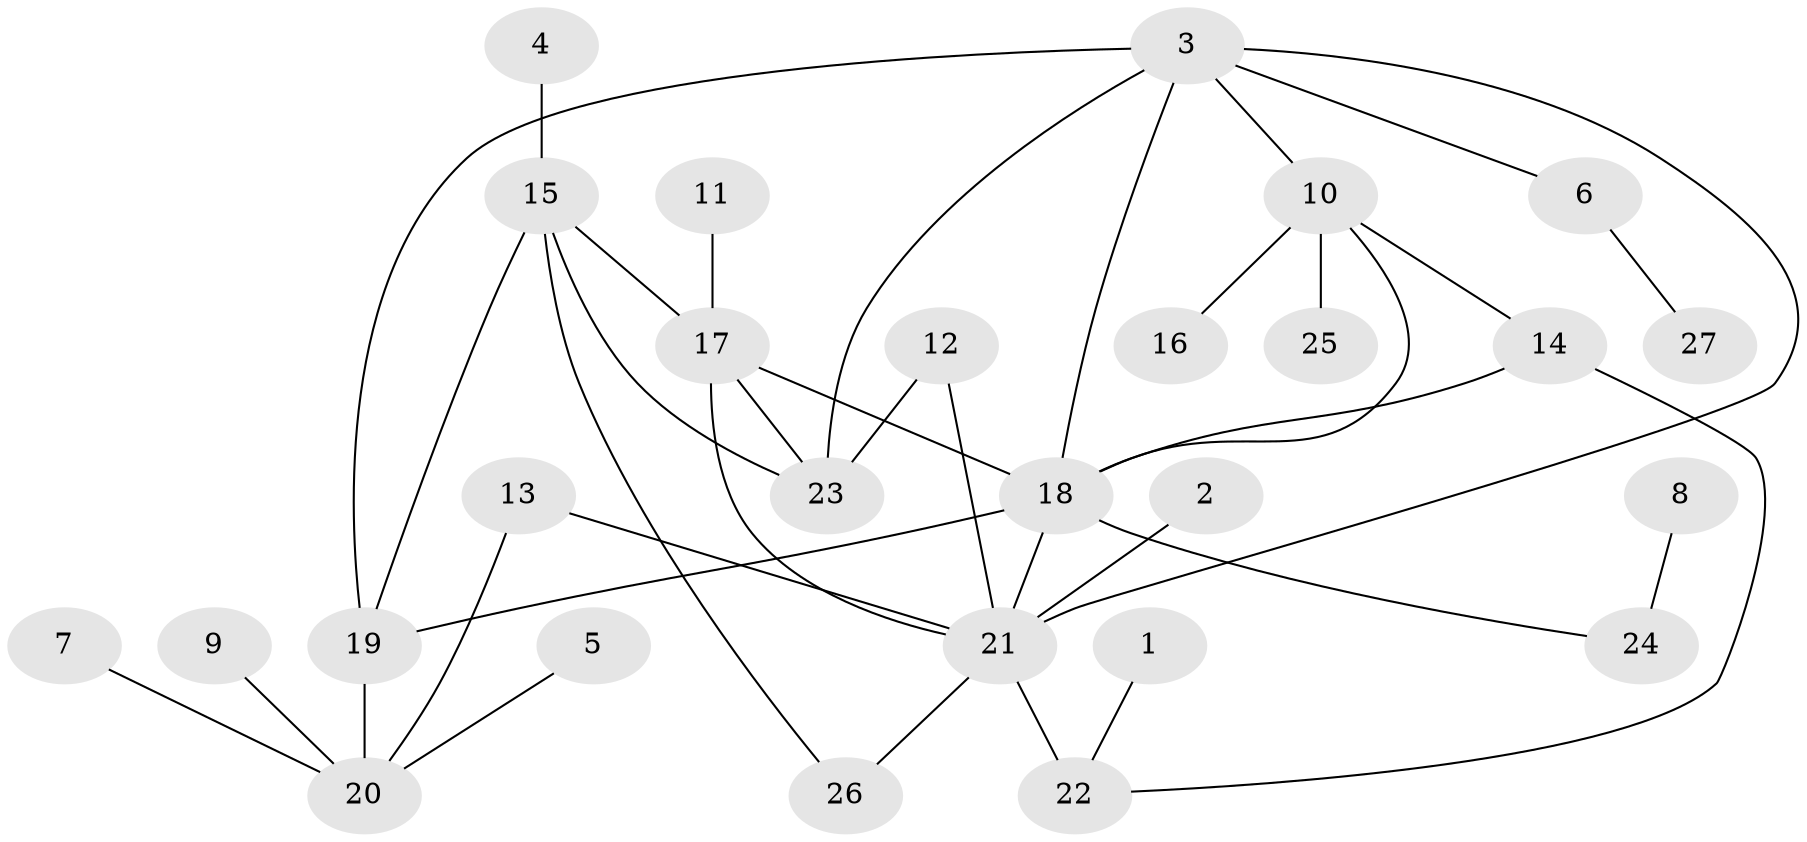 // original degree distribution, {7: 0.047619047619047616, 6: 0.047619047619047616, 4: 0.07936507936507936, 5: 0.047619047619047616, 3: 0.09523809523809523, 11: 0.015873015873015872, 2: 0.14285714285714285, 1: 0.5238095238095238}
// Generated by graph-tools (version 1.1) at 2025/37/03/04/25 23:37:49]
// undirected, 27 vertices, 38 edges
graph export_dot {
  node [color=gray90,style=filled];
  1;
  2;
  3;
  4;
  5;
  6;
  7;
  8;
  9;
  10;
  11;
  12;
  13;
  14;
  15;
  16;
  17;
  18;
  19;
  20;
  21;
  22;
  23;
  24;
  25;
  26;
  27;
  1 -- 22 [weight=1.0];
  2 -- 21 [weight=1.0];
  3 -- 6 [weight=1.0];
  3 -- 10 [weight=1.0];
  3 -- 18 [weight=1.0];
  3 -- 19 [weight=1.0];
  3 -- 21 [weight=1.0];
  3 -- 23 [weight=1.0];
  4 -- 15 [weight=1.0];
  5 -- 20 [weight=1.0];
  6 -- 27 [weight=1.0];
  7 -- 20 [weight=1.0];
  8 -- 24 [weight=1.0];
  9 -- 20 [weight=1.0];
  10 -- 14 [weight=1.0];
  10 -- 16 [weight=1.0];
  10 -- 18 [weight=1.0];
  10 -- 25 [weight=1.0];
  11 -- 17 [weight=1.0];
  12 -- 21 [weight=1.0];
  12 -- 23 [weight=1.0];
  13 -- 20 [weight=1.0];
  13 -- 21 [weight=1.0];
  14 -- 18 [weight=1.0];
  14 -- 22 [weight=1.0];
  15 -- 17 [weight=1.0];
  15 -- 19 [weight=1.0];
  15 -- 23 [weight=1.0];
  15 -- 26 [weight=1.0];
  17 -- 18 [weight=1.0];
  17 -- 21 [weight=1.0];
  17 -- 23 [weight=1.0];
  18 -- 19 [weight=2.0];
  18 -- 21 [weight=1.0];
  18 -- 24 [weight=1.0];
  19 -- 20 [weight=1.0];
  21 -- 22 [weight=2.0];
  21 -- 26 [weight=1.0];
}
